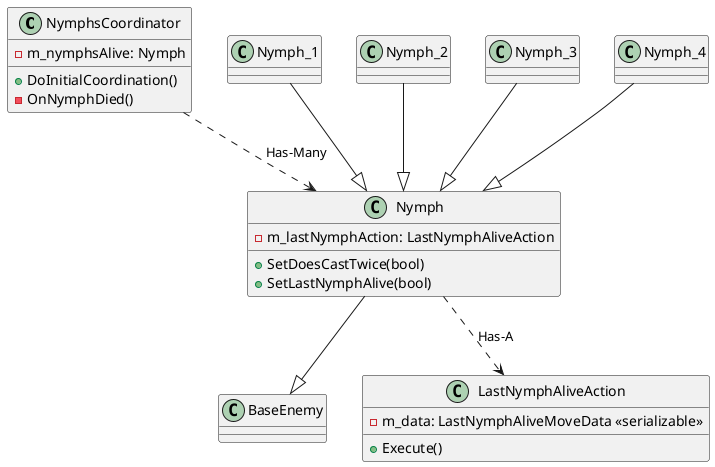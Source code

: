 @startuml
class NymphsCoordinator{
- m_nymphsAlive: Nymph

+ DoInitialCoordination()
- OnNymphDied()
}
NymphsCoordinator ..> Nymph : Has-Many


class BaseEnemy
Nymph --|> BaseEnemy

class Nymph{
- m_lastNymphAction: LastNymphAliveAction

+ SetDoesCastTwice(bool)
+ SetLastNymphAlive(bool)
}

class LastNymphAliveAction{
- m_data: LastNymphAliveMoveData <<serializable>>

+ Execute()
}
Nymph ..> LastNymphAliveAction : Has-A

class Nymph_1
class Nymph_2
class Nymph_3
class Nymph_4

Nymph_1 --|> Nymph
Nymph_2 --|> Nymph
Nymph_3 --|> Nymph
Nymph_4 --|> Nymph
@enduml